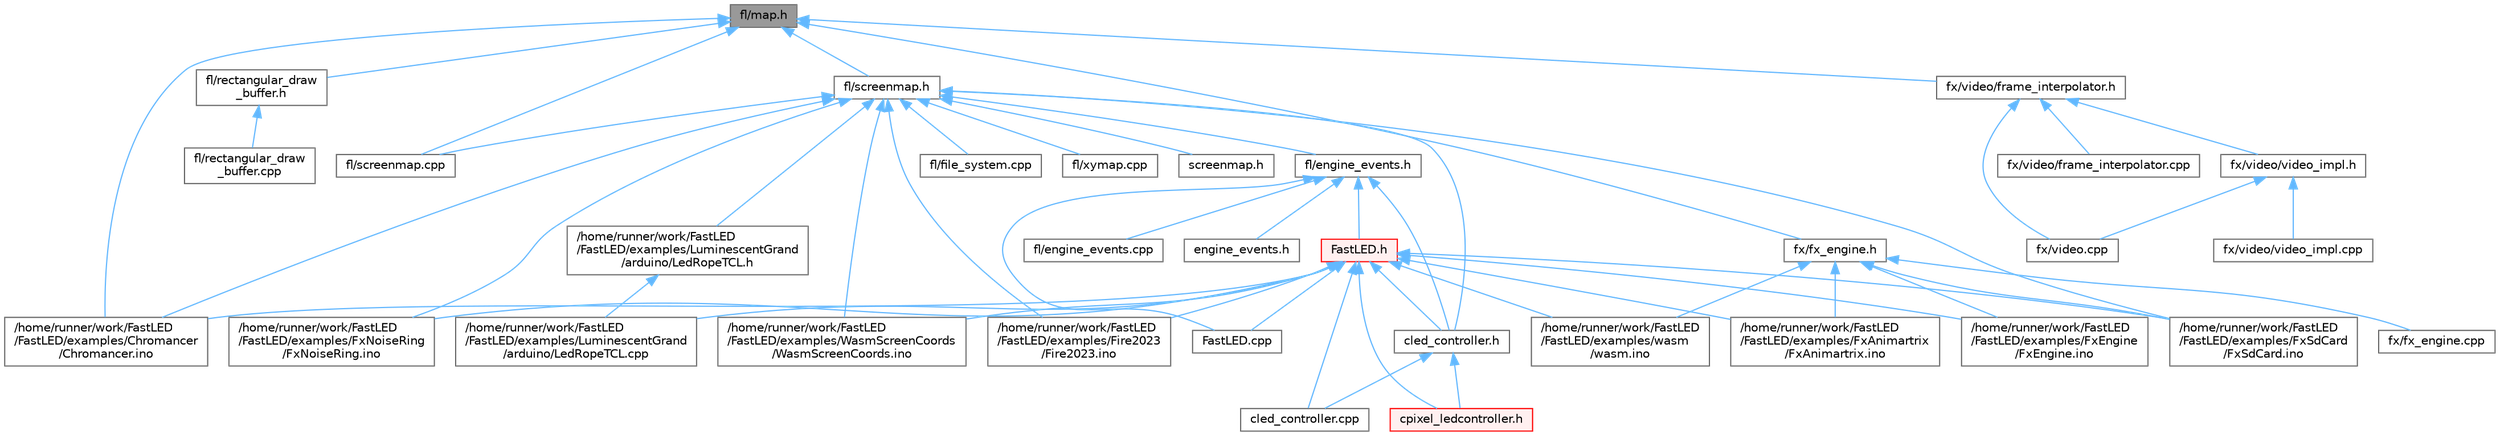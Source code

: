 digraph "fl/map.h"
{
 // INTERACTIVE_SVG=YES
 // LATEX_PDF_SIZE
  bgcolor="transparent";
  edge [fontname=Helvetica,fontsize=10,labelfontname=Helvetica,labelfontsize=10];
  node [fontname=Helvetica,fontsize=10,shape=box,height=0.2,width=0.4];
  Node1 [id="Node000001",label="fl/map.h",height=0.2,width=0.4,color="gray40", fillcolor="grey60", style="filled", fontcolor="black",tooltip=" "];
  Node1 -> Node2 [id="edge1_Node000001_Node000002",dir="back",color="steelblue1",style="solid",tooltip=" "];
  Node2 [id="Node000002",label="/home/runner/work/FastLED\l/FastLED/examples/Chromancer\l/Chromancer.ino",height=0.2,width=0.4,color="grey40", fillcolor="white", style="filled",URL="$d1/ddb/_chromancer_8ino.html",tooltip=" "];
  Node1 -> Node3 [id="edge2_Node000001_Node000003",dir="back",color="steelblue1",style="solid",tooltip=" "];
  Node3 [id="Node000003",label="fl/rectangular_draw\l_buffer.h",height=0.2,width=0.4,color="grey40", fillcolor="white", style="filled",URL="$d9/df3/rectangular__draw__buffer_8h.html",tooltip=" "];
  Node3 -> Node4 [id="edge3_Node000003_Node000004",dir="back",color="steelblue1",style="solid",tooltip=" "];
  Node4 [id="Node000004",label="fl/rectangular_draw\l_buffer.cpp",height=0.2,width=0.4,color="grey40", fillcolor="white", style="filled",URL="$d3/d8d/rectangular__draw__buffer_8cpp.html",tooltip=" "];
  Node1 -> Node5 [id="edge4_Node000001_Node000005",dir="back",color="steelblue1",style="solid",tooltip=" "];
  Node5 [id="Node000005",label="fl/screenmap.cpp",height=0.2,width=0.4,color="grey40", fillcolor="white", style="filled",URL="$d9/d6f/screenmap_8cpp.html",tooltip=" "];
  Node1 -> Node6 [id="edge5_Node000001_Node000006",dir="back",color="steelblue1",style="solid",tooltip=" "];
  Node6 [id="Node000006",label="fl/screenmap.h",height=0.2,width=0.4,color="grey40", fillcolor="white", style="filled",URL="$d7/d0d/fl_2screenmap_8h.html",tooltip=" "];
  Node6 -> Node2 [id="edge6_Node000006_Node000002",dir="back",color="steelblue1",style="solid",tooltip=" "];
  Node6 -> Node7 [id="edge7_Node000006_Node000007",dir="back",color="steelblue1",style="solid",tooltip=" "];
  Node7 [id="Node000007",label="/home/runner/work/FastLED\l/FastLED/examples/Fire2023\l/Fire2023.ino",height=0.2,width=0.4,color="grey40", fillcolor="white", style="filled",URL="$d8/d2c/_fire2023_8ino.html",tooltip=" "];
  Node6 -> Node8 [id="edge8_Node000006_Node000008",dir="back",color="steelblue1",style="solid",tooltip=" "];
  Node8 [id="Node000008",label="/home/runner/work/FastLED\l/FastLED/examples/FxNoiseRing\l/FxNoiseRing.ino",height=0.2,width=0.4,color="grey40", fillcolor="white", style="filled",URL="$d3/dac/_fx_noise_ring_8ino.html",tooltip=" "];
  Node6 -> Node9 [id="edge9_Node000006_Node000009",dir="back",color="steelblue1",style="solid",tooltip=" "];
  Node9 [id="Node000009",label="/home/runner/work/FastLED\l/FastLED/examples/FxSdCard\l/FxSdCard.ino",height=0.2,width=0.4,color="grey40", fillcolor="white", style="filled",URL="$d7/d35/_fx_sd_card_8ino.html",tooltip=" "];
  Node6 -> Node10 [id="edge10_Node000006_Node000010",dir="back",color="steelblue1",style="solid",tooltip=" "];
  Node10 [id="Node000010",label="/home/runner/work/FastLED\l/FastLED/examples/LuminescentGrand\l/arduino/LedRopeTCL.h",height=0.2,width=0.4,color="grey40", fillcolor="white", style="filled",URL="$d9/d7e/_led_rope_t_c_l_8h.html",tooltip=" "];
  Node10 -> Node11 [id="edge11_Node000010_Node000011",dir="back",color="steelblue1",style="solid",tooltip=" "];
  Node11 [id="Node000011",label="/home/runner/work/FastLED\l/FastLED/examples/LuminescentGrand\l/arduino/LedRopeTCL.cpp",height=0.2,width=0.4,color="grey40", fillcolor="white", style="filled",URL="$d6/dc9/_led_rope_t_c_l_8cpp.html",tooltip=" "];
  Node6 -> Node12 [id="edge12_Node000006_Node000012",dir="back",color="steelblue1",style="solid",tooltip=" "];
  Node12 [id="Node000012",label="/home/runner/work/FastLED\l/FastLED/examples/WasmScreenCoords\l/WasmScreenCoords.ino",height=0.2,width=0.4,color="grey40", fillcolor="white", style="filled",URL="$dc/d4d/_wasm_screen_coords_8ino.html",tooltip="Simple test for screen coordinates in the web compiled version of FastLED."];
  Node6 -> Node13 [id="edge13_Node000006_Node000013",dir="back",color="steelblue1",style="solid",tooltip=" "];
  Node13 [id="Node000013",label="cled_controller.h",height=0.2,width=0.4,color="grey40", fillcolor="white", style="filled",URL="$db/d6d/cled__controller_8h.html",tooltip="base definitions used by led controllers for writing out led data"];
  Node13 -> Node14 [id="edge14_Node000013_Node000014",dir="back",color="steelblue1",style="solid",tooltip=" "];
  Node14 [id="Node000014",label="cled_controller.cpp",height=0.2,width=0.4,color="grey40", fillcolor="white", style="filled",URL="$dd/dd8/cled__controller_8cpp.html",tooltip="base definitions used by led controllers for writing out led data"];
  Node13 -> Node15 [id="edge15_Node000013_Node000015",dir="back",color="steelblue1",style="solid",tooltip=" "];
  Node15 [id="Node000015",label="cpixel_ledcontroller.h",height=0.2,width=0.4,color="red", fillcolor="#FFF0F0", style="filled",URL="$d9/d57/cpixel__ledcontroller_8h.html",tooltip="defines the templated version of the CLEDController class"];
  Node6 -> Node120 [id="edge16_Node000006_Node000120",dir="back",color="steelblue1",style="solid",tooltip=" "];
  Node120 [id="Node000120",label="fl/engine_events.h",height=0.2,width=0.4,color="grey40", fillcolor="white", style="filled",URL="$dc/dd9/fl_2engine__events_8h.html",tooltip=" "];
  Node120 -> Node72 [id="edge17_Node000120_Node000072",dir="back",color="steelblue1",style="solid",tooltip=" "];
  Node72 [id="Node000072",label="FastLED.cpp",height=0.2,width=0.4,color="grey40", fillcolor="white", style="filled",URL="$d6/dda/_fast_l_e_d_8cpp.html",tooltip="Central source file for FastLED, implements the CFastLED class/object."];
  Node120 -> Node17 [id="edge18_Node000120_Node000017",dir="back",color="steelblue1",style="solid",tooltip=" "];
  Node17 [id="Node000017",label="FastLED.h",height=0.2,width=0.4,color="red", fillcolor="#FFF0F0", style="filled",URL="$db/d97/_fast_l_e_d_8h.html",tooltip="central include file for FastLED, defines the CFastLED class/object"];
  Node17 -> Node2 [id="edge19_Node000017_Node000002",dir="back",color="steelblue1",style="solid",tooltip=" "];
  Node17 -> Node7 [id="edge20_Node000017_Node000007",dir="back",color="steelblue1",style="solid",tooltip=" "];
  Node17 -> Node37 [id="edge21_Node000017_Node000037",dir="back",color="steelblue1",style="solid",tooltip=" "];
  Node37 [id="Node000037",label="/home/runner/work/FastLED\l/FastLED/examples/FxAnimartrix\l/FxAnimartrix.ino",height=0.2,width=0.4,color="grey40", fillcolor="white", style="filled",URL="$dd/d96/_fx_animartrix_8ino.html",tooltip=" "];
  Node17 -> Node40 [id="edge22_Node000017_Node000040",dir="back",color="steelblue1",style="solid",tooltip=" "];
  Node40 [id="Node000040",label="/home/runner/work/FastLED\l/FastLED/examples/FxEngine\l/FxEngine.ino",height=0.2,width=0.4,color="grey40", fillcolor="white", style="filled",URL="$d6/d35/_fx_engine_8ino.html",tooltip="Demonstrates how to use the FxEngine to switch between different effects on a 2D LED matrix."];
  Node17 -> Node8 [id="edge23_Node000017_Node000008",dir="back",color="steelblue1",style="solid",tooltip=" "];
  Node17 -> Node9 [id="edge24_Node000017_Node000009",dir="back",color="steelblue1",style="solid",tooltip=" "];
  Node17 -> Node11 [id="edge25_Node000017_Node000011",dir="back",color="steelblue1",style="solid",tooltip=" "];
  Node17 -> Node12 [id="edge26_Node000017_Node000012",dir="back",color="steelblue1",style="solid",tooltip=" "];
  Node17 -> Node71 [id="edge27_Node000017_Node000071",dir="back",color="steelblue1",style="solid",tooltip=" "];
  Node71 [id="Node000071",label="/home/runner/work/FastLED\l/FastLED/examples/wasm\l/wasm.ino",height=0.2,width=0.4,color="grey40", fillcolor="white", style="filled",URL="$d7/dd3/wasm_8ino.html",tooltip="Demonstrates an advanced ino file with multiple effects and UI elements."];
  Node17 -> Node72 [id="edge28_Node000017_Node000072",dir="back",color="steelblue1",style="solid",tooltip=" "];
  Node17 -> Node14 [id="edge29_Node000017_Node000014",dir="back",color="steelblue1",style="solid",tooltip=" "];
  Node17 -> Node13 [id="edge30_Node000017_Node000013",dir="back",color="steelblue1",style="solid",tooltip=" "];
  Node17 -> Node15 [id="edge31_Node000017_Node000015",dir="back",color="steelblue1",style="solid",tooltip=" "];
  Node120 -> Node13 [id="edge32_Node000120_Node000013",dir="back",color="steelblue1",style="solid",tooltip=" "];
  Node120 -> Node121 [id="edge33_Node000120_Node000121",dir="back",color="steelblue1",style="solid",tooltip=" "];
  Node121 [id="Node000121",label="engine_events.h",height=0.2,width=0.4,color="grey40", fillcolor="white", style="filled",URL="$db/dc0/engine__events_8h.html",tooltip=" "];
  Node120 -> Node122 [id="edge34_Node000120_Node000122",dir="back",color="steelblue1",style="solid",tooltip=" "];
  Node122 [id="Node000122",label="fl/engine_events.cpp",height=0.2,width=0.4,color="grey40", fillcolor="white", style="filled",URL="$d5/d7d/engine__events_8cpp.html",tooltip=" "];
  Node6 -> Node123 [id="edge35_Node000006_Node000123",dir="back",color="steelblue1",style="solid",tooltip=" "];
  Node123 [id="Node000123",label="fl/file_system.cpp",height=0.2,width=0.4,color="grey40", fillcolor="white", style="filled",URL="$d4/d37/file__system_8cpp.html",tooltip=" "];
  Node6 -> Node5 [id="edge36_Node000006_Node000005",dir="back",color="steelblue1",style="solid",tooltip=" "];
  Node6 -> Node124 [id="edge37_Node000006_Node000124",dir="back",color="steelblue1",style="solid",tooltip=" "];
  Node124 [id="Node000124",label="fl/xymap.cpp",height=0.2,width=0.4,color="grey40", fillcolor="white", style="filled",URL="$d7/d09/xymap_8cpp.html",tooltip=" "];
  Node6 -> Node125 [id="edge38_Node000006_Node000125",dir="back",color="steelblue1",style="solid",tooltip=" "];
  Node125 [id="Node000125",label="screenmap.h",height=0.2,width=0.4,color="grey40", fillcolor="white", style="filled",URL="$d7/d97/screenmap_8h.html",tooltip=" "];
  Node1 -> Node126 [id="edge39_Node000001_Node000126",dir="back",color="steelblue1",style="solid",tooltip=" "];
  Node126 [id="Node000126",label="fx/fx_engine.h",height=0.2,width=0.4,color="grey40", fillcolor="white", style="filled",URL="$d9/d3c/fx__engine_8h.html",tooltip=" "];
  Node126 -> Node37 [id="edge40_Node000126_Node000037",dir="back",color="steelblue1",style="solid",tooltip=" "];
  Node126 -> Node40 [id="edge41_Node000126_Node000040",dir="back",color="steelblue1",style="solid",tooltip=" "];
  Node126 -> Node9 [id="edge42_Node000126_Node000009",dir="back",color="steelblue1",style="solid",tooltip=" "];
  Node126 -> Node71 [id="edge43_Node000126_Node000071",dir="back",color="steelblue1",style="solid",tooltip=" "];
  Node126 -> Node127 [id="edge44_Node000126_Node000127",dir="back",color="steelblue1",style="solid",tooltip=" "];
  Node127 [id="Node000127",label="fx/fx_engine.cpp",height=0.2,width=0.4,color="grey40", fillcolor="white", style="filled",URL="$df/d8e/fx__engine_8cpp.html",tooltip=" "];
  Node1 -> Node128 [id="edge45_Node000001_Node000128",dir="back",color="steelblue1",style="solid",tooltip=" "];
  Node128 [id="Node000128",label="fx/video/frame_interpolator.h",height=0.2,width=0.4,color="grey40", fillcolor="white", style="filled",URL="$d3/dda/frame__interpolator_8h.html",tooltip=" "];
  Node128 -> Node129 [id="edge46_Node000128_Node000129",dir="back",color="steelblue1",style="solid",tooltip=" "];
  Node129 [id="Node000129",label="fx/video.cpp",height=0.2,width=0.4,color="grey40", fillcolor="white", style="filled",URL="$d0/d05/video_8cpp.html",tooltip=" "];
  Node128 -> Node130 [id="edge47_Node000128_Node000130",dir="back",color="steelblue1",style="solid",tooltip=" "];
  Node130 [id="Node000130",label="fx/video/frame_interpolator.cpp",height=0.2,width=0.4,color="grey40", fillcolor="white", style="filled",URL="$d5/da4/frame__interpolator_8cpp.html",tooltip=" "];
  Node128 -> Node131 [id="edge48_Node000128_Node000131",dir="back",color="steelblue1",style="solid",tooltip=" "];
  Node131 [id="Node000131",label="fx/video/video_impl.h",height=0.2,width=0.4,color="grey40", fillcolor="white", style="filled",URL="$d5/d82/video__impl_8h.html",tooltip=" "];
  Node131 -> Node129 [id="edge49_Node000131_Node000129",dir="back",color="steelblue1",style="solid",tooltip=" "];
  Node131 -> Node132 [id="edge50_Node000131_Node000132",dir="back",color="steelblue1",style="solid",tooltip=" "];
  Node132 [id="Node000132",label="fx/video/video_impl.cpp",height=0.2,width=0.4,color="grey40", fillcolor="white", style="filled",URL="$d0/d7f/video__impl_8cpp.html",tooltip=" "];
}
